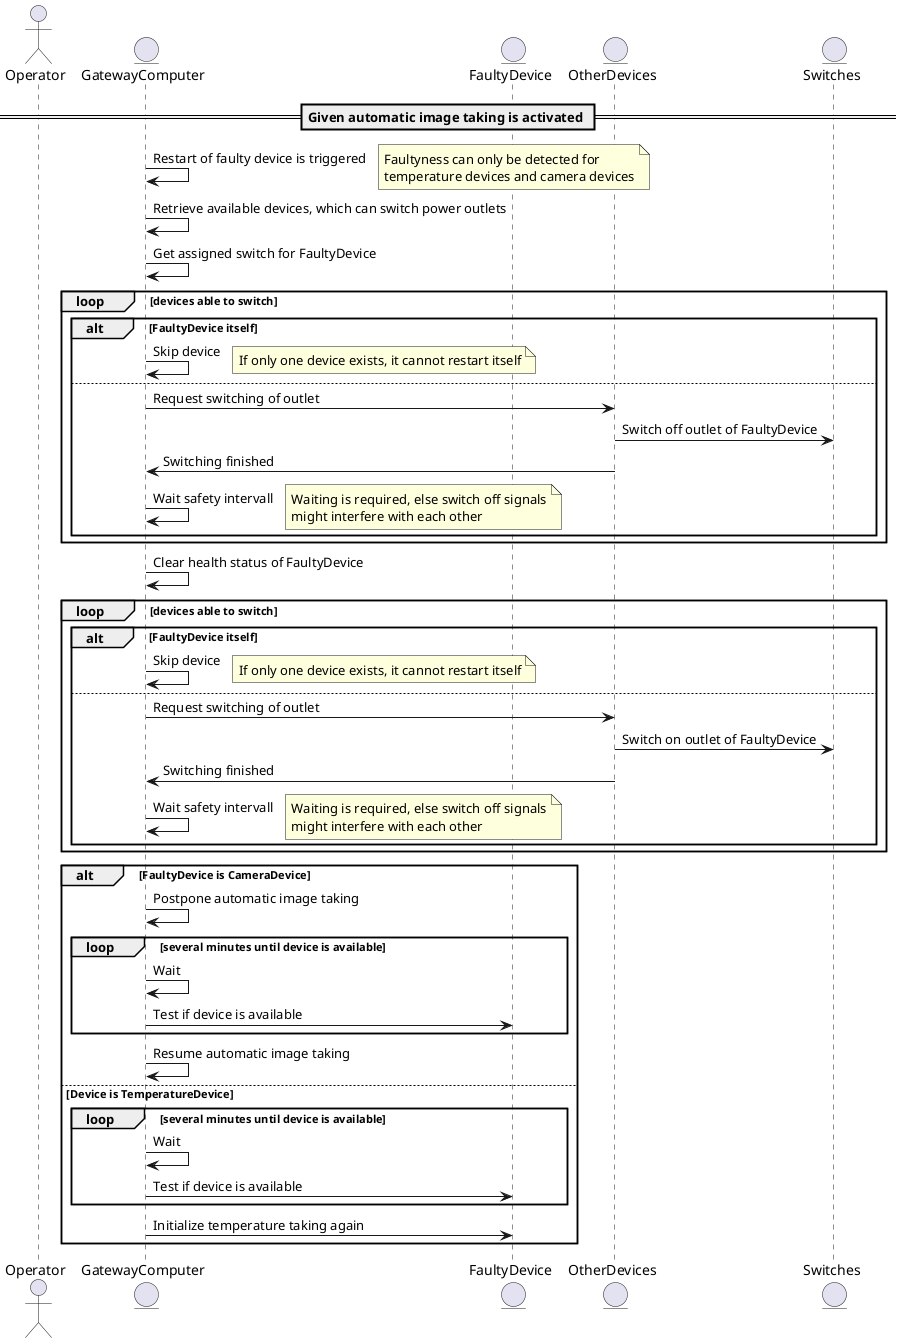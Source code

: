 @startuml Restart of faulty device

actor Operator as op
entity GatewayComputer as gc
entity FaultyDevice as fd
entity OtherDevices as od
entity Switches as s
== Given automatic image taking is activated ==
  gc -> gc: Restart of faulty device is triggered
  note right: Faultyness can only be detected for\ntemperature devices and camera devices
  gc -> gc: Retrieve available devices, which can switch power outlets
  gc -> gc: Get assigned switch for FaultyDevice
  loop devices able to switch
    alt FaultyDevice itself
      gc -> gc: Skip device
      note right: If only one device exists, it cannot restart itself
    else 
      gc -> od: Request switching of outlet
      od -> s: Switch off outlet of FaultyDevice
      od -> gc: Switching finished
      gc -> gc: Wait safety intervall
      note right: Waiting is required, else switch off signals\nmight interfere with each other
    end
  end
  gc -> gc: Clear health status of FaultyDevice
  loop devices able to switch
    alt FaultyDevice itself
      gc -> gc: Skip device
      note right: If only one device exists, it cannot restart itself
    else 
      gc -> od: Request switching of outlet
      od -> s: Switch on outlet of FaultyDevice
      od -> gc: Switching finished
      gc -> gc: Wait safety intervall
      note right: Waiting is required, else switch off signals\nmight interfere with each other
    end
  end
  alt FaultyDevice is CameraDevice
    gc -> gc: Postpone automatic image taking
    loop several minutes until device is available
      gc -> gc: Wait
      gc -> fd: Test if device is available
    end
    gc -> gc: Resume automatic image taking
  else Device is TemperatureDevice
    loop several minutes until device is available
      gc -> gc: Wait
      gc -> fd: Test if device is available
    end
    gc -> fd: Initialize temperature taking again
  end

@enduml